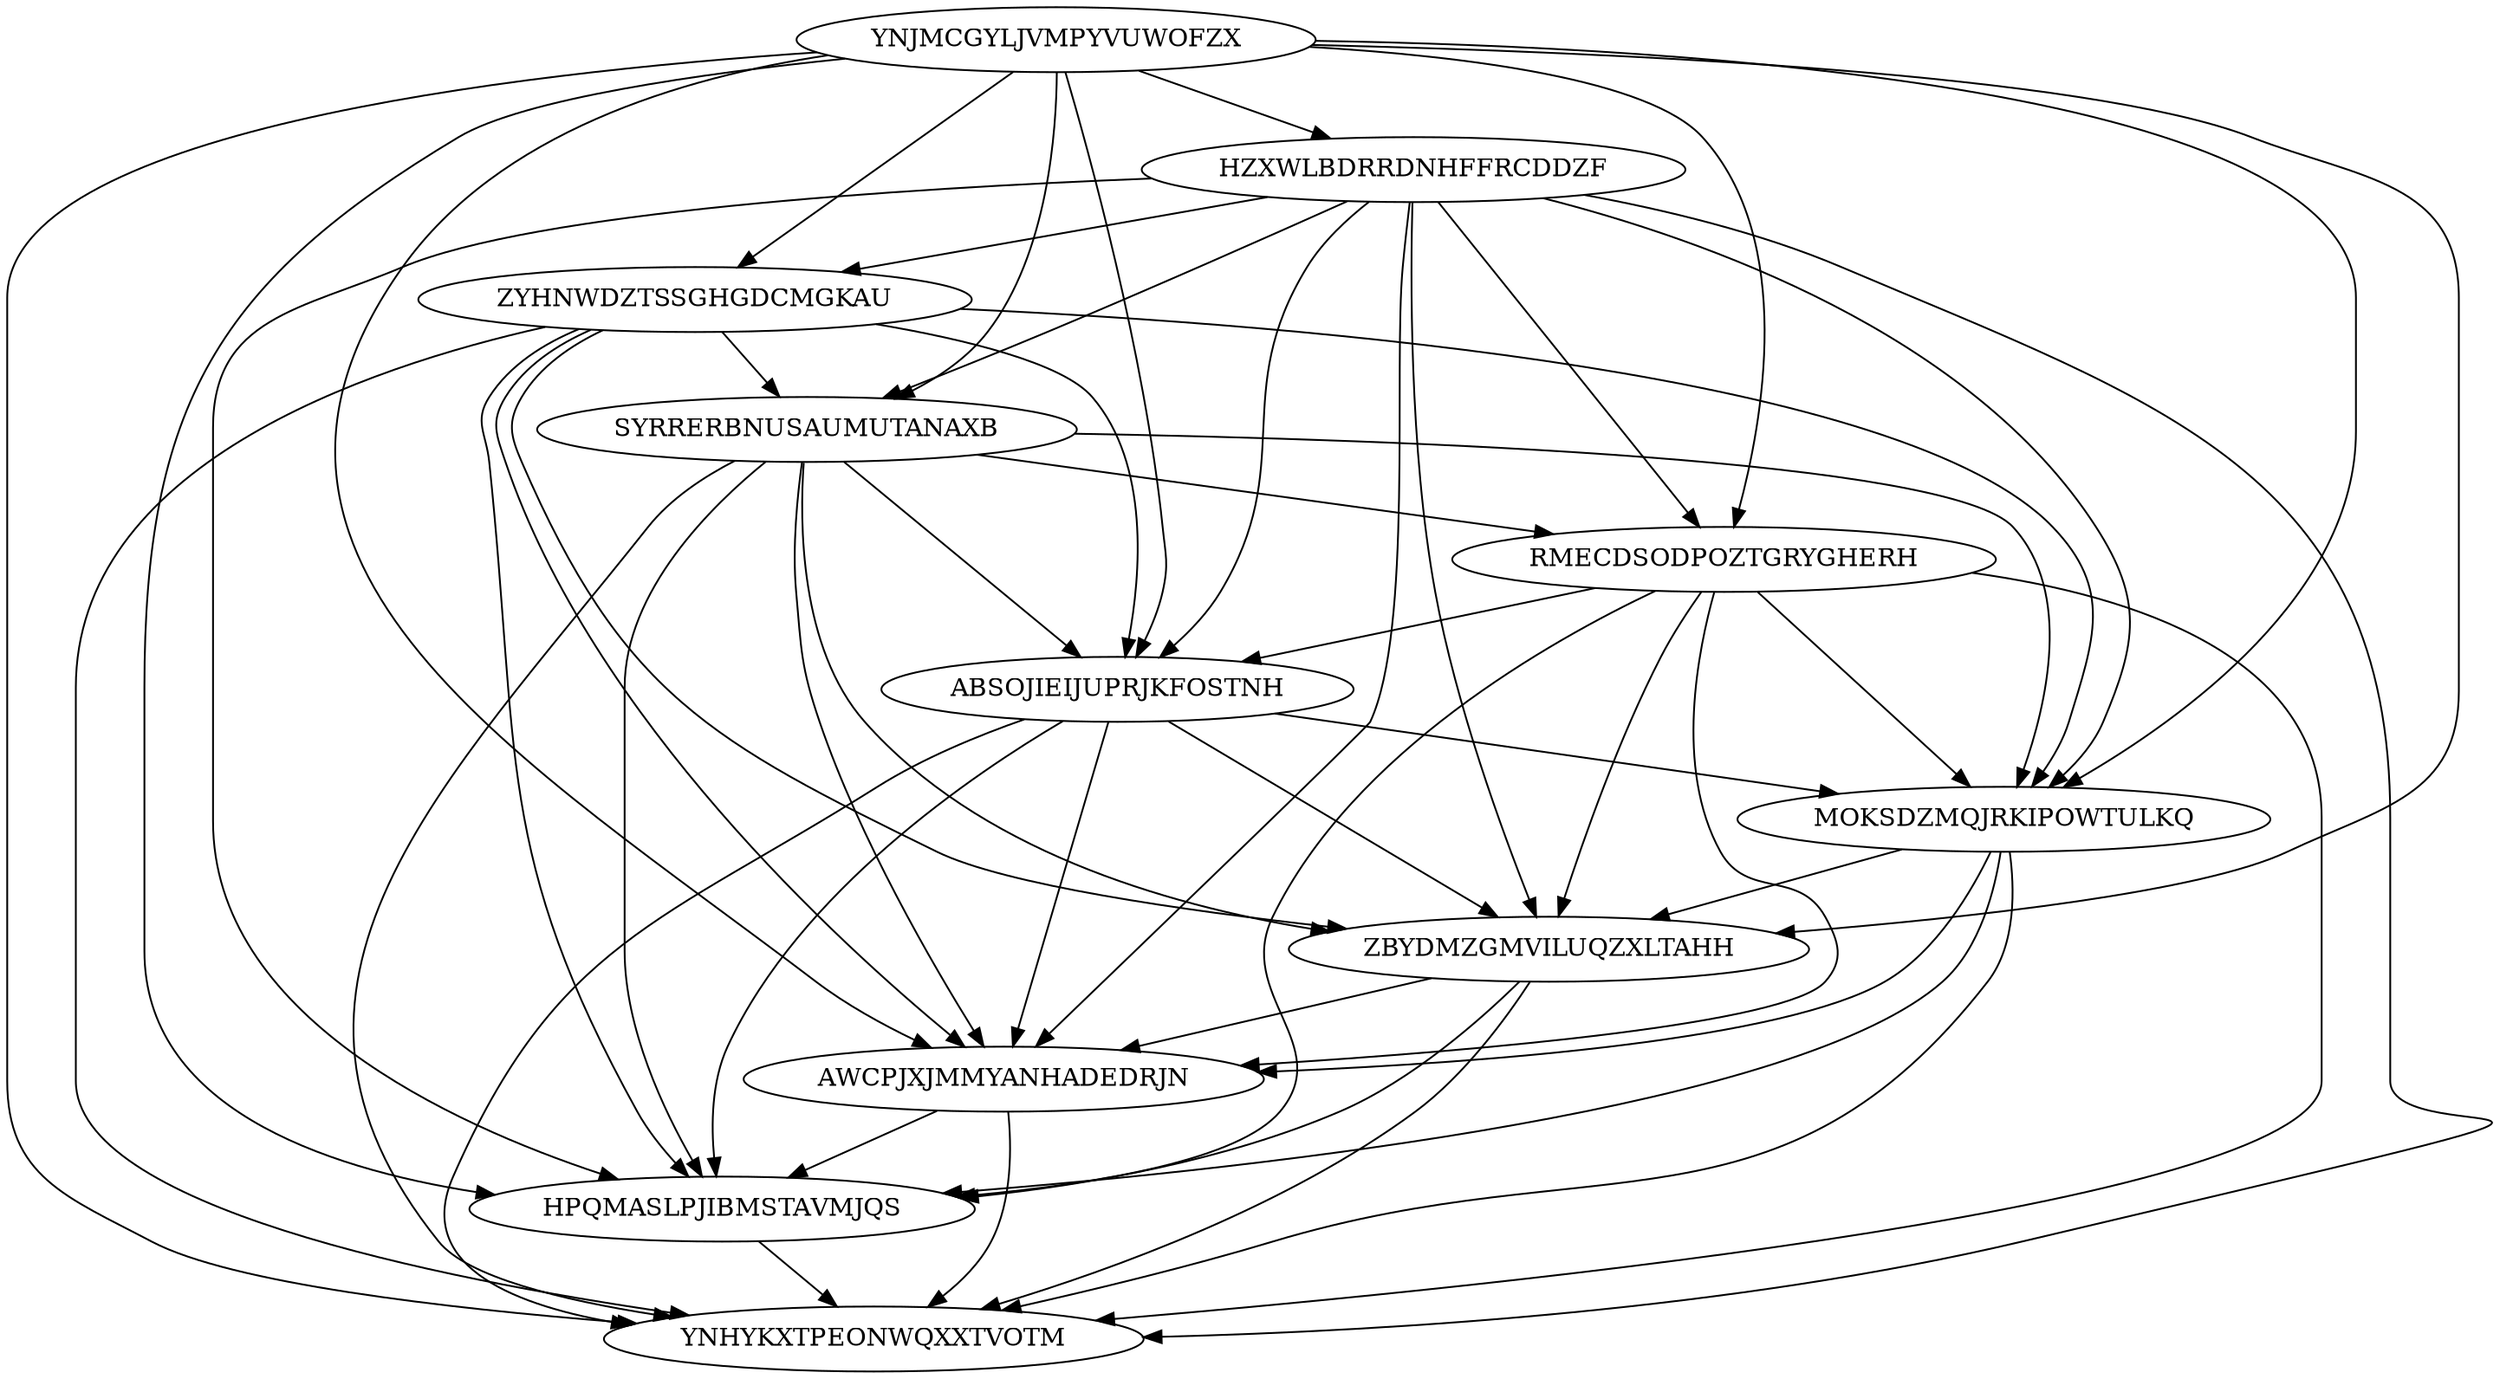 digraph "N11M54" {
	YNJMCGYLJVMPYVUWOFZX			[Weight=16, Start=0, Processor=1];
	HZXWLBDRRDNHFFRCDDZF			[Weight=17, Start=16, Processor=1];
	ZYHNWDZTSSGHGDCMGKAU			[Weight=16, Start=33, Processor=1];
	SYRRERBNUSAUMUTANAXB			[Weight=13, Start=49, Processor=1];
	RMECDSODPOZTGRYGHERH			[Weight=11, Start=62, Processor=1];
	ABSOJIEIJUPRJKFOSTNH			[Weight=10, Start=73, Processor=1];
	MOKSDZMQJRKIPOWTULKQ			[Weight=20, Start=83, Processor=1];
	ZBYDMZGMVILUQZXLTAHH			[Weight=20, Start=103, Processor=1];
	AWCPJXJMMYANHADEDRJN			[Weight=15, Start=123, Processor=1];
	HPQMASLPJIBMSTAVMJQS			[Weight=15, Start=138, Processor=1];
	YNHYKXTPEONWQXXTVOTM			[Weight=15, Start=153, Processor=1];
	RMECDSODPOZTGRYGHERH -> ABSOJIEIJUPRJKFOSTNH		[Weight=10];
	ABSOJIEIJUPRJKFOSTNH -> HPQMASLPJIBMSTAVMJQS		[Weight=20];
	SYRRERBNUSAUMUTANAXB -> ZBYDMZGMVILUQZXLTAHH		[Weight=15];
	ZYHNWDZTSSGHGDCMGKAU -> YNHYKXTPEONWQXXTVOTM		[Weight=16];
	ABSOJIEIJUPRJKFOSTNH -> YNHYKXTPEONWQXXTVOTM		[Weight=17];
	SYRRERBNUSAUMUTANAXB -> MOKSDZMQJRKIPOWTULKQ		[Weight=11];
	HZXWLBDRRDNHFFRCDDZF -> HPQMASLPJIBMSTAVMJQS		[Weight=20];
	SYRRERBNUSAUMUTANAXB -> RMECDSODPOZTGRYGHERH		[Weight=16];
	ABSOJIEIJUPRJKFOSTNH -> MOKSDZMQJRKIPOWTULKQ		[Weight=12];
	MOKSDZMQJRKIPOWTULKQ -> ZBYDMZGMVILUQZXLTAHH		[Weight=13];
	ZYHNWDZTSSGHGDCMGKAU -> HPQMASLPJIBMSTAVMJQS		[Weight=15];
	RMECDSODPOZTGRYGHERH -> AWCPJXJMMYANHADEDRJN		[Weight=18];
	HZXWLBDRRDNHFFRCDDZF -> RMECDSODPOZTGRYGHERH		[Weight=14];
	ABSOJIEIJUPRJKFOSTNH -> AWCPJXJMMYANHADEDRJN		[Weight=11];
	YNJMCGYLJVMPYVUWOFZX -> ZBYDMZGMVILUQZXLTAHH		[Weight=19];
	RMECDSODPOZTGRYGHERH -> MOKSDZMQJRKIPOWTULKQ		[Weight=14];
	ZBYDMZGMVILUQZXLTAHH -> AWCPJXJMMYANHADEDRJN		[Weight=13];
	HZXWLBDRRDNHFFRCDDZF -> ABSOJIEIJUPRJKFOSTNH		[Weight=11];
	RMECDSODPOZTGRYGHERH -> ZBYDMZGMVILUQZXLTAHH		[Weight=14];
	MOKSDZMQJRKIPOWTULKQ -> YNHYKXTPEONWQXXTVOTM		[Weight=12];
	ZYHNWDZTSSGHGDCMGKAU -> SYRRERBNUSAUMUTANAXB		[Weight=19];
	AWCPJXJMMYANHADEDRJN -> HPQMASLPJIBMSTAVMJQS		[Weight=12];
	YNJMCGYLJVMPYVUWOFZX -> AWCPJXJMMYANHADEDRJN		[Weight=10];
	HPQMASLPJIBMSTAVMJQS -> YNHYKXTPEONWQXXTVOTM		[Weight=14];
	MOKSDZMQJRKIPOWTULKQ -> HPQMASLPJIBMSTAVMJQS		[Weight=16];
	ZYHNWDZTSSGHGDCMGKAU -> AWCPJXJMMYANHADEDRJN		[Weight=15];
	ZBYDMZGMVILUQZXLTAHH -> HPQMASLPJIBMSTAVMJQS		[Weight=11];
	ZYHNWDZTSSGHGDCMGKAU -> MOKSDZMQJRKIPOWTULKQ		[Weight=17];
	SYRRERBNUSAUMUTANAXB -> AWCPJXJMMYANHADEDRJN		[Weight=16];
	RMECDSODPOZTGRYGHERH -> HPQMASLPJIBMSTAVMJQS		[Weight=12];
	SYRRERBNUSAUMUTANAXB -> HPQMASLPJIBMSTAVMJQS		[Weight=20];
	YNJMCGYLJVMPYVUWOFZX -> YNHYKXTPEONWQXXTVOTM		[Weight=20];
	YNJMCGYLJVMPYVUWOFZX -> ABSOJIEIJUPRJKFOSTNH		[Weight=12];
	YNJMCGYLJVMPYVUWOFZX -> ZYHNWDZTSSGHGDCMGKAU		[Weight=15];
	YNJMCGYLJVMPYVUWOFZX -> MOKSDZMQJRKIPOWTULKQ		[Weight=14];
	SYRRERBNUSAUMUTANAXB -> ABSOJIEIJUPRJKFOSTNH		[Weight=13];
	SYRRERBNUSAUMUTANAXB -> YNHYKXTPEONWQXXTVOTM		[Weight=17];
	MOKSDZMQJRKIPOWTULKQ -> AWCPJXJMMYANHADEDRJN		[Weight=16];
	HZXWLBDRRDNHFFRCDDZF -> ZBYDMZGMVILUQZXLTAHH		[Weight=12];
	HZXWLBDRRDNHFFRCDDZF -> MOKSDZMQJRKIPOWTULKQ		[Weight=18];
	AWCPJXJMMYANHADEDRJN -> YNHYKXTPEONWQXXTVOTM		[Weight=20];
	HZXWLBDRRDNHFFRCDDZF -> AWCPJXJMMYANHADEDRJN		[Weight=20];
	YNJMCGYLJVMPYVUWOFZX -> RMECDSODPOZTGRYGHERH		[Weight=20];
	YNJMCGYLJVMPYVUWOFZX -> HZXWLBDRRDNHFFRCDDZF		[Weight=14];
	ZBYDMZGMVILUQZXLTAHH -> YNHYKXTPEONWQXXTVOTM		[Weight=14];
	HZXWLBDRRDNHFFRCDDZF -> SYRRERBNUSAUMUTANAXB		[Weight=18];
	ZYHNWDZTSSGHGDCMGKAU -> ABSOJIEIJUPRJKFOSTNH		[Weight=18];
	ABSOJIEIJUPRJKFOSTNH -> ZBYDMZGMVILUQZXLTAHH		[Weight=12];
	YNJMCGYLJVMPYVUWOFZX -> SYRRERBNUSAUMUTANAXB		[Weight=13];
	ZYHNWDZTSSGHGDCMGKAU -> ZBYDMZGMVILUQZXLTAHH		[Weight=17];
	YNJMCGYLJVMPYVUWOFZX -> HPQMASLPJIBMSTAVMJQS		[Weight=14];
	HZXWLBDRRDNHFFRCDDZF -> ZYHNWDZTSSGHGDCMGKAU		[Weight=18];
	RMECDSODPOZTGRYGHERH -> YNHYKXTPEONWQXXTVOTM		[Weight=13];
	HZXWLBDRRDNHFFRCDDZF -> YNHYKXTPEONWQXXTVOTM		[Weight=11];
}
